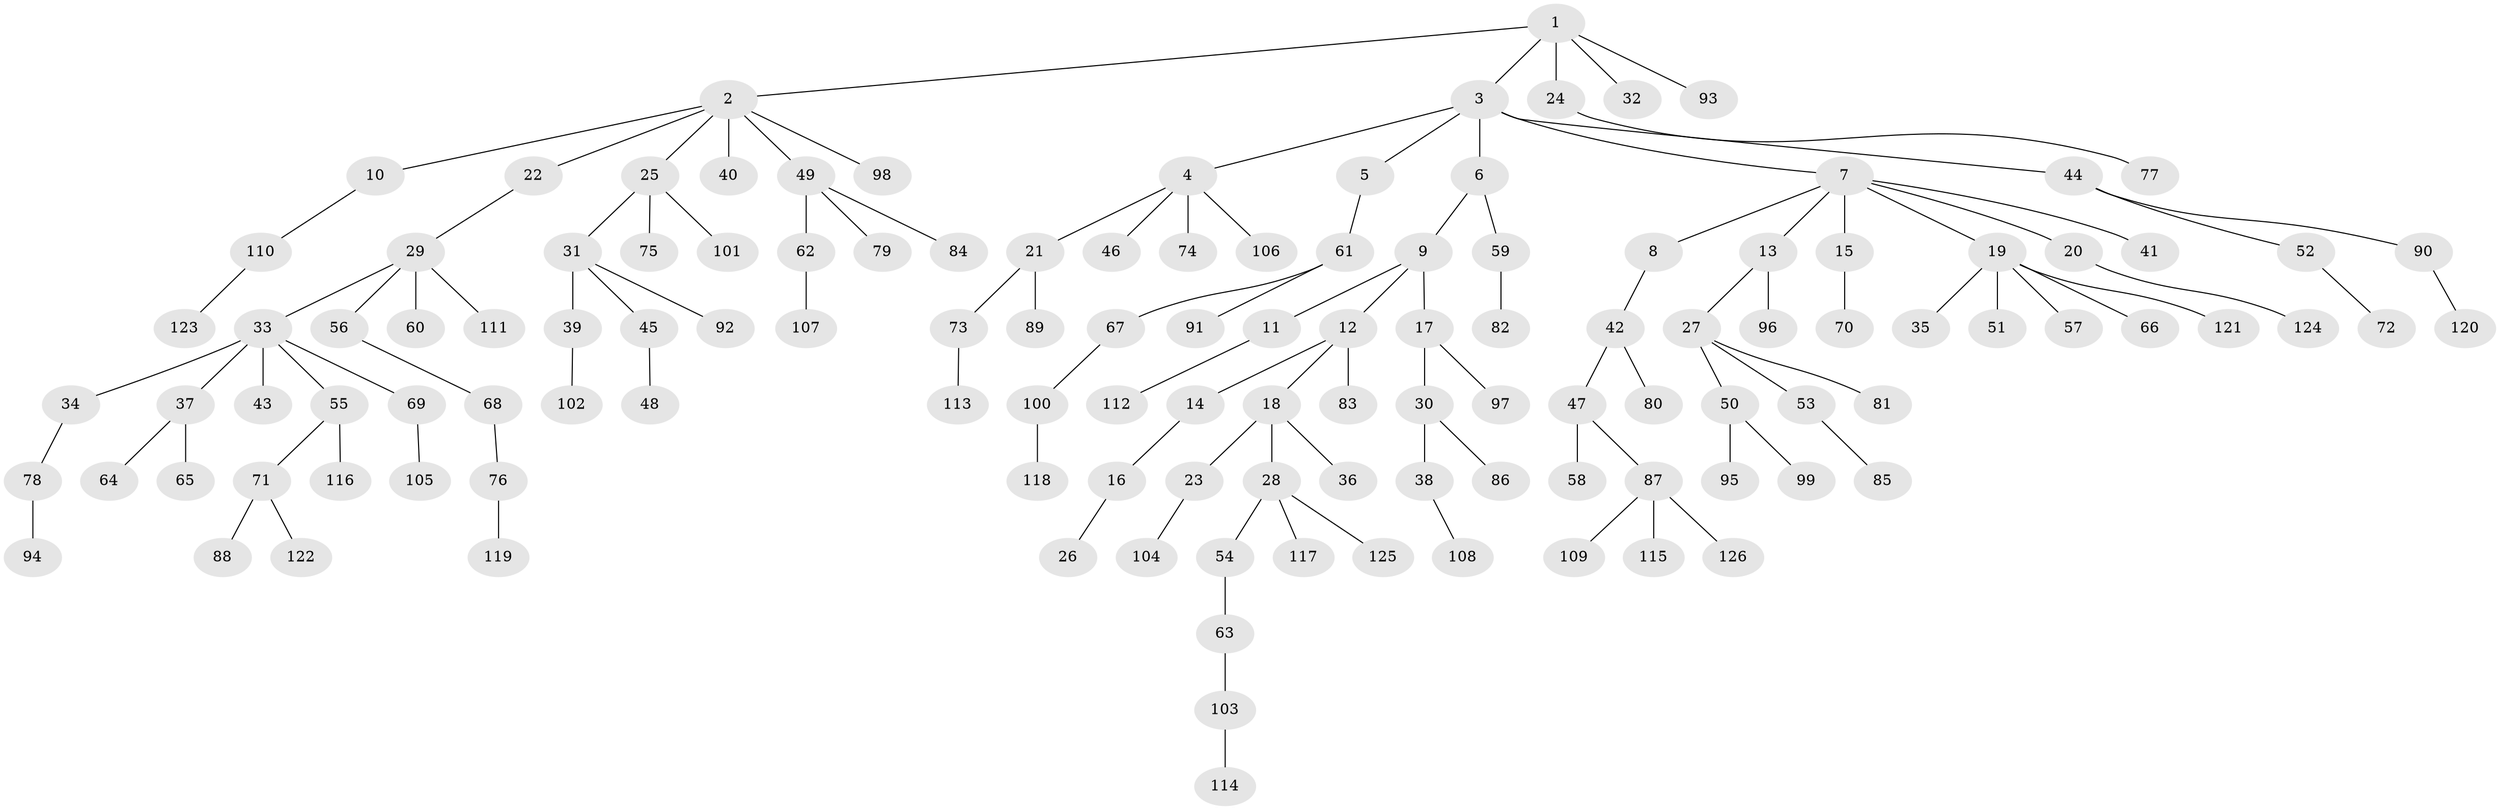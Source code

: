 // Generated by graph-tools (version 1.1) at 2025/15/03/09/25 04:15:31]
// undirected, 126 vertices, 125 edges
graph export_dot {
graph [start="1"]
  node [color=gray90,style=filled];
  1;
  2;
  3;
  4;
  5;
  6;
  7;
  8;
  9;
  10;
  11;
  12;
  13;
  14;
  15;
  16;
  17;
  18;
  19;
  20;
  21;
  22;
  23;
  24;
  25;
  26;
  27;
  28;
  29;
  30;
  31;
  32;
  33;
  34;
  35;
  36;
  37;
  38;
  39;
  40;
  41;
  42;
  43;
  44;
  45;
  46;
  47;
  48;
  49;
  50;
  51;
  52;
  53;
  54;
  55;
  56;
  57;
  58;
  59;
  60;
  61;
  62;
  63;
  64;
  65;
  66;
  67;
  68;
  69;
  70;
  71;
  72;
  73;
  74;
  75;
  76;
  77;
  78;
  79;
  80;
  81;
  82;
  83;
  84;
  85;
  86;
  87;
  88;
  89;
  90;
  91;
  92;
  93;
  94;
  95;
  96;
  97;
  98;
  99;
  100;
  101;
  102;
  103;
  104;
  105;
  106;
  107;
  108;
  109;
  110;
  111;
  112;
  113;
  114;
  115;
  116;
  117;
  118;
  119;
  120;
  121;
  122;
  123;
  124;
  125;
  126;
  1 -- 2;
  1 -- 3;
  1 -- 24;
  1 -- 32;
  1 -- 93;
  2 -- 10;
  2 -- 22;
  2 -- 25;
  2 -- 40;
  2 -- 49;
  2 -- 98;
  3 -- 4;
  3 -- 5;
  3 -- 6;
  3 -- 7;
  3 -- 44;
  4 -- 21;
  4 -- 46;
  4 -- 74;
  4 -- 106;
  5 -- 61;
  6 -- 9;
  6 -- 59;
  7 -- 8;
  7 -- 13;
  7 -- 15;
  7 -- 19;
  7 -- 20;
  7 -- 41;
  8 -- 42;
  9 -- 11;
  9 -- 12;
  9 -- 17;
  10 -- 110;
  11 -- 112;
  12 -- 14;
  12 -- 18;
  12 -- 83;
  13 -- 27;
  13 -- 96;
  14 -- 16;
  15 -- 70;
  16 -- 26;
  17 -- 30;
  17 -- 97;
  18 -- 23;
  18 -- 28;
  18 -- 36;
  19 -- 35;
  19 -- 51;
  19 -- 57;
  19 -- 66;
  19 -- 121;
  20 -- 124;
  21 -- 73;
  21 -- 89;
  22 -- 29;
  23 -- 104;
  24 -- 77;
  25 -- 31;
  25 -- 75;
  25 -- 101;
  27 -- 50;
  27 -- 53;
  27 -- 81;
  28 -- 54;
  28 -- 117;
  28 -- 125;
  29 -- 33;
  29 -- 56;
  29 -- 60;
  29 -- 111;
  30 -- 38;
  30 -- 86;
  31 -- 39;
  31 -- 45;
  31 -- 92;
  33 -- 34;
  33 -- 37;
  33 -- 43;
  33 -- 55;
  33 -- 69;
  34 -- 78;
  37 -- 64;
  37 -- 65;
  38 -- 108;
  39 -- 102;
  42 -- 47;
  42 -- 80;
  44 -- 52;
  44 -- 90;
  45 -- 48;
  47 -- 58;
  47 -- 87;
  49 -- 62;
  49 -- 79;
  49 -- 84;
  50 -- 95;
  50 -- 99;
  52 -- 72;
  53 -- 85;
  54 -- 63;
  55 -- 71;
  55 -- 116;
  56 -- 68;
  59 -- 82;
  61 -- 67;
  61 -- 91;
  62 -- 107;
  63 -- 103;
  67 -- 100;
  68 -- 76;
  69 -- 105;
  71 -- 88;
  71 -- 122;
  73 -- 113;
  76 -- 119;
  78 -- 94;
  87 -- 109;
  87 -- 115;
  87 -- 126;
  90 -- 120;
  100 -- 118;
  103 -- 114;
  110 -- 123;
}

